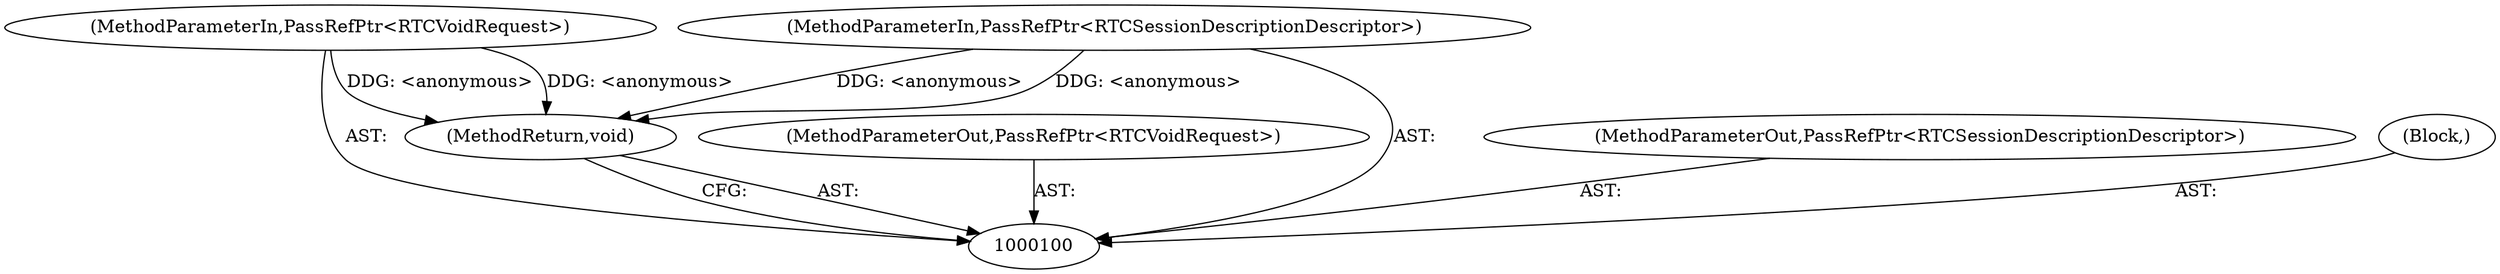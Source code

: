 digraph "1_Chrome_ab5e55ff333def909d025ac45da9ffa0d88a63f2_13" {
"1000104" [label="(MethodReturn,void)"];
"1000101" [label="(MethodParameterIn,PassRefPtr<RTCVoidRequest>)"];
"1000109" [label="(MethodParameterOut,PassRefPtr<RTCVoidRequest>)"];
"1000102" [label="(MethodParameterIn,PassRefPtr<RTCSessionDescriptionDescriptor>)"];
"1000110" [label="(MethodParameterOut,PassRefPtr<RTCSessionDescriptionDescriptor>)"];
"1000103" [label="(Block,)"];
"1000104" -> "1000100"  [label="AST: "];
"1000104" -> "1000100"  [label="CFG: "];
"1000102" -> "1000104"  [label="DDG: <anonymous>"];
"1000101" -> "1000104"  [label="DDG: <anonymous>"];
"1000101" -> "1000100"  [label="AST: "];
"1000101" -> "1000104"  [label="DDG: <anonymous>"];
"1000109" -> "1000100"  [label="AST: "];
"1000102" -> "1000100"  [label="AST: "];
"1000102" -> "1000104"  [label="DDG: <anonymous>"];
"1000110" -> "1000100"  [label="AST: "];
"1000103" -> "1000100"  [label="AST: "];
}
